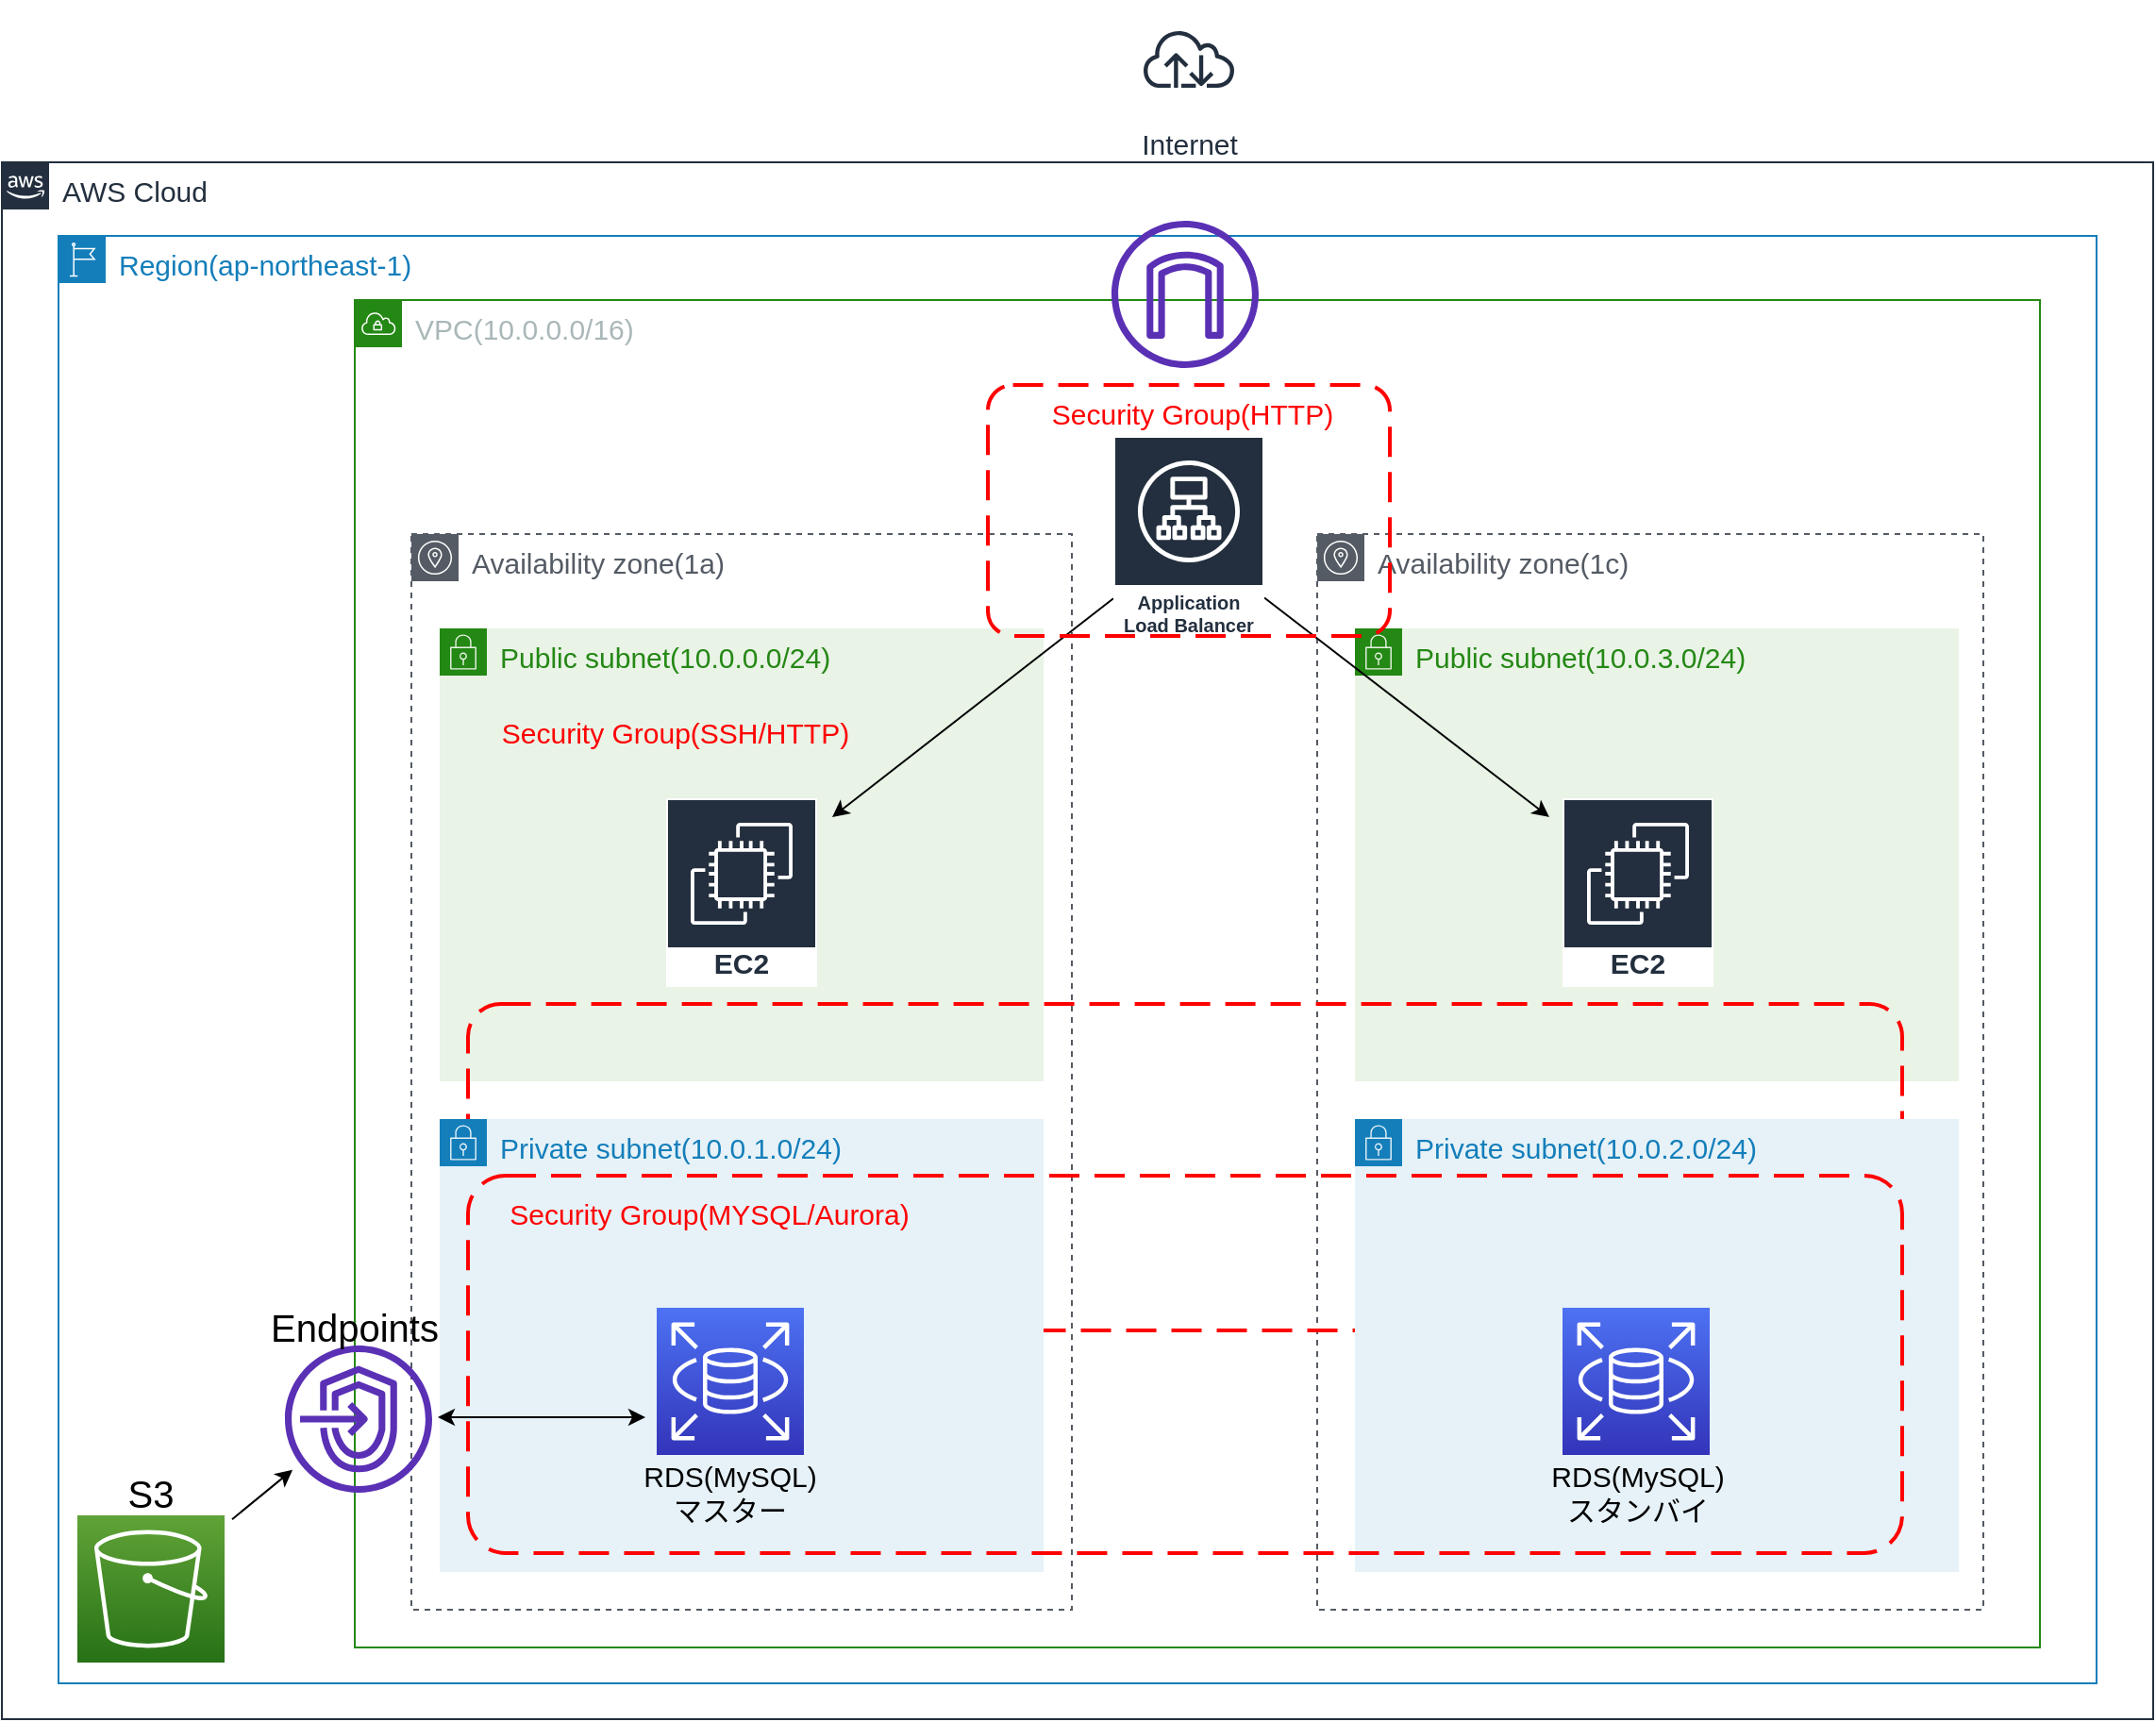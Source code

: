<mxfile version="12.7.4" type="github" pages="4">
  <diagram id="Ht1M8jgEwFfnCIfOTk4-" name="Page-1">
    <mxGraphModel dx="1158" dy="1473" grid="0" gridSize="10" guides="1" tooltips="1" connect="1" arrows="1" fold="1" page="1" pageScale="1" pageWidth="1169" pageHeight="827" math="0" shadow="0">
      <root>
        <mxCell id="0" />
        <mxCell id="1" parent="0" />
        <mxCell id="UEzPUAAOIrF-is8g5C7q-74" value="&lt;font style=&quot;font-size: 15px&quot;&gt;AWS Cloud&lt;/font&gt;" style="points=[[0,0],[0.25,0],[0.5,0],[0.75,0],[1,0],[1,0.25],[1,0.5],[1,0.75],[1,1],[0.75,1],[0.5,1],[0.25,1],[0,1],[0,0.75],[0,0.5],[0,0.25]];outlineConnect=0;gradientColor=none;html=1;whiteSpace=wrap;fontSize=12;fontStyle=0;shape=mxgraph.aws4.group;grIcon=mxgraph.aws4.group_aws_cloud_alt;strokeColor=#232F3E;fillColor=none;verticalAlign=top;align=left;spacingLeft=30;fontColor=#232F3E;dashed=0;labelBackgroundColor=#ffffff;" parent="1" vertex="1">
          <mxGeometry x="10" y="-7" width="1140" height="825" as="geometry" />
        </mxCell>
        <mxCell id="TSYXAIwE5Utrez5BGwK_-2" value="&lt;font style=&quot;font-size: 15px&quot;&gt;Region(ap-northeast-1)&lt;/font&gt;" style="points=[[0,0],[0.25,0],[0.5,0],[0.75,0],[1,0],[1,0.25],[1,0.5],[1,0.75],[1,1],[0.75,1],[0.5,1],[0.25,1],[0,1],[0,0.75],[0,0.5],[0,0.25]];outlineConnect=0;gradientColor=none;html=1;whiteSpace=wrap;fontSize=12;fontStyle=0;shape=mxgraph.aws4.group;grIcon=mxgraph.aws4.group_region;strokeColor=#147EBA;fillColor=none;verticalAlign=top;align=left;spacingLeft=30;fontColor=#147EBA;dashed=0;" parent="1" vertex="1">
          <mxGeometry x="40" y="32" width="1080" height="767" as="geometry" />
        </mxCell>
        <mxCell id="TSYXAIwE5Utrez5BGwK_-3" value="" style="outlineConnect=0;fontColor=#232F3E;gradientColor=#60A337;gradientDirection=north;fillColor=#277116;strokeColor=#ffffff;dashed=0;verticalLabelPosition=bottom;verticalAlign=top;align=center;html=1;fontSize=12;fontStyle=0;aspect=fixed;shape=mxgraph.aws4.resourceIcon;resIcon=mxgraph.aws4.s3;" parent="1" vertex="1">
          <mxGeometry x="50" y="710" width="78" height="78" as="geometry" />
        </mxCell>
        <mxCell id="TSYXAIwE5Utrez5BGwK_-4" value="&lt;font style=&quot;font-size: 20px&quot;&gt;S3&lt;/font&gt;" style="text;html=1;strokeColor=none;fillColor=none;align=center;verticalAlign=middle;whiteSpace=wrap;rounded=0;" parent="1" vertex="1">
          <mxGeometry x="69" y="688" width="40" height="20" as="geometry" />
        </mxCell>
        <mxCell id="TSYXAIwE5Utrez5BGwK_-6" value="&lt;font style=&quot;font-size: 15px&quot;&gt;VPC(10.0.0.0/16)&lt;/font&gt;" style="points=[[0,0],[0.25,0],[0.5,0],[0.75,0],[1,0],[1,0.25],[1,0.5],[1,0.75],[1,1],[0.75,1],[0.5,1],[0.25,1],[0,1],[0,0.75],[0,0.5],[0,0.25]];outlineConnect=0;gradientColor=none;html=1;whiteSpace=wrap;fontSize=12;fontStyle=0;shape=mxgraph.aws4.group;grIcon=mxgraph.aws4.group_vpc;strokeColor=#248814;fillColor=none;verticalAlign=top;align=left;spacingLeft=30;fontColor=#AAB7B8;dashed=0;" parent="1" vertex="1">
          <mxGeometry x="197" y="66" width="893" height="714" as="geometry" />
        </mxCell>
        <mxCell id="TSYXAIwE5Utrez5BGwK_-7" value="&lt;font style=&quot;font-size: 15px&quot;&gt;Availability zone(1a)&lt;/font&gt;" style="outlineConnect=0;gradientColor=none;html=1;whiteSpace=wrap;fontSize=12;fontStyle=0;shape=mxgraph.aws4.group;grIcon=mxgraph.aws4.group_availability_zone;strokeColor=#545B64;fillColor=none;verticalAlign=top;align=left;spacingLeft=30;fontColor=#545B64;dashed=1;" parent="1" vertex="1">
          <mxGeometry x="227" y="190" width="350" height="570" as="geometry" />
        </mxCell>
        <mxCell id="TSYXAIwE5Utrez5BGwK_-8" value="&lt;font style=&quot;font-size: 15px&quot;&gt;Availability zone(1c)&lt;/font&gt;" style="outlineConnect=0;gradientColor=none;html=1;whiteSpace=wrap;fontSize=12;fontStyle=0;shape=mxgraph.aws4.group;grIcon=mxgraph.aws4.group_availability_zone;strokeColor=#545B64;fillColor=none;verticalAlign=top;align=left;spacingLeft=30;fontColor=#545B64;dashed=1;" parent="1" vertex="1">
          <mxGeometry x="707" y="190" width="353" height="570" as="geometry" />
        </mxCell>
        <mxCell id="TSYXAIwE5Utrez5BGwK_-9" value="&lt;font style=&quot;font-size: 15px&quot;&gt;Public subnet(10.0.0.0/24)&lt;/font&gt;" style="points=[[0,0],[0.25,0],[0.5,0],[0.75,0],[1,0],[1,0.25],[1,0.5],[1,0.75],[1,1],[0.75,1],[0.5,1],[0.25,1],[0,1],[0,0.75],[0,0.5],[0,0.25]];outlineConnect=0;gradientColor=none;html=1;whiteSpace=wrap;fontSize=12;fontStyle=0;shape=mxgraph.aws4.group;grIcon=mxgraph.aws4.group_security_group;grStroke=0;strokeColor=#248814;fillColor=#E9F3E6;verticalAlign=top;align=left;spacingLeft=30;fontColor=#248814;dashed=0;" parent="1" vertex="1">
          <mxGeometry x="242" y="240" width="320" height="240" as="geometry" />
        </mxCell>
        <mxCell id="TSYXAIwE5Utrez5BGwK_-10" value="&lt;font style=&quot;font-size: 15px&quot;&gt;Public subnet(10.0.3.0/24)&lt;/font&gt;" style="points=[[0,0],[0.25,0],[0.5,0],[0.75,0],[1,0],[1,0.25],[1,0.5],[1,0.75],[1,1],[0.75,1],[0.5,1],[0.25,1],[0,1],[0,0.75],[0,0.5],[0,0.25]];outlineConnect=0;gradientColor=none;html=1;whiteSpace=wrap;fontSize=12;fontStyle=0;shape=mxgraph.aws4.group;grIcon=mxgraph.aws4.group_security_group;grStroke=0;strokeColor=#248814;fillColor=#E9F3E6;verticalAlign=top;align=left;spacingLeft=30;fontColor=#248814;dashed=0;" parent="1" vertex="1">
          <mxGeometry x="727" y="240" width="320" height="240" as="geometry" />
        </mxCell>
        <mxCell id="TSYXAIwE5Utrez5BGwK_-14" value="&lt;font style=&quot;font-size: 15px&quot;&gt;EC2&lt;/font&gt;" style="outlineConnect=0;fontColor=#232F3E;gradientColor=none;strokeColor=#ffffff;fillColor=#232F3E;dashed=0;verticalLabelPosition=middle;verticalAlign=bottom;align=center;html=1;whiteSpace=wrap;fontSize=10;fontStyle=1;spacing=3;shape=mxgraph.aws4.productIcon;prIcon=mxgraph.aws4.ec2;" parent="1" vertex="1">
          <mxGeometry x="362" y="330" width="80" height="100" as="geometry" />
        </mxCell>
        <mxCell id="TSYXAIwE5Utrez5BGwK_-15" value="" style="rounded=1;arcSize=10;dashed=1;strokeColor=#ff0000;fillColor=none;gradientColor=none;dashPattern=8 4;strokeWidth=2;" parent="1" vertex="1">
          <mxGeometry x="257" y="439" width="760" height="173" as="geometry" />
        </mxCell>
        <mxCell id="TSYXAIwE5Utrez5BGwK_-17" value="&lt;span style=&quot;font-size: 15px&quot;&gt;&lt;font color=&quot;#ff0000&quot;&gt;Security Group(SSH/HTTP)&lt;/font&gt;&lt;/span&gt;" style="text;html=1;strokeColor=none;fillColor=none;align=center;verticalAlign=middle;whiteSpace=wrap;rounded=0;" parent="1" vertex="1">
          <mxGeometry x="267" y="285" width="200" height="20" as="geometry" />
        </mxCell>
        <mxCell id="TSYXAIwE5Utrez5BGwK_-18" value="&lt;font style=&quot;font-size: 15px&quot;&gt;EC2&lt;/font&gt;" style="outlineConnect=0;fontColor=#232F3E;gradientColor=none;strokeColor=#ffffff;fillColor=#232F3E;dashed=0;verticalLabelPosition=middle;verticalAlign=bottom;align=center;html=1;whiteSpace=wrap;fontSize=10;fontStyle=1;spacing=3;shape=mxgraph.aws4.productIcon;prIcon=mxgraph.aws4.ec2;" parent="1" vertex="1">
          <mxGeometry x="837" y="330" width="80" height="100" as="geometry" />
        </mxCell>
        <mxCell id="TSYXAIwE5Utrez5BGwK_-19" value="&lt;font style=&quot;font-size: 15px&quot;&gt;Private subnet(10.0.1.0/24)&lt;/font&gt;" style="points=[[0,0],[0.25,0],[0.5,0],[0.75,0],[1,0],[1,0.25],[1,0.5],[1,0.75],[1,1],[0.75,1],[0.5,1],[0.25,1],[0,1],[0,0.75],[0,0.5],[0,0.25]];outlineConnect=0;gradientColor=none;html=1;whiteSpace=wrap;fontSize=12;fontStyle=0;shape=mxgraph.aws4.group;grIcon=mxgraph.aws4.group_security_group;grStroke=0;strokeColor=#147EBA;fillColor=#E6F2F8;verticalAlign=top;align=left;spacingLeft=30;fontColor=#147EBA;dashed=0;" parent="1" vertex="1">
          <mxGeometry x="242" y="500" width="320" height="240" as="geometry" />
        </mxCell>
        <mxCell id="TSYXAIwE5Utrez5BGwK_-20" value="&lt;font style=&quot;font-size: 15px&quot;&gt;Private subnet(10.0.2.0/24)&lt;/font&gt;" style="points=[[0,0],[0.25,0],[0.5,0],[0.75,0],[1,0],[1,0.25],[1,0.5],[1,0.75],[1,1],[0.75,1],[0.5,1],[0.25,1],[0,1],[0,0.75],[0,0.5],[0,0.25]];outlineConnect=0;gradientColor=none;html=1;whiteSpace=wrap;fontSize=12;fontStyle=0;shape=mxgraph.aws4.group;grIcon=mxgraph.aws4.group_security_group;grStroke=0;strokeColor=#147EBA;fillColor=#E6F2F8;verticalAlign=top;align=left;spacingLeft=30;fontColor=#147EBA;dashed=0;" parent="1" vertex="1">
          <mxGeometry x="727" y="500" width="320" height="240" as="geometry" />
        </mxCell>
        <mxCell id="TSYXAIwE5Utrez5BGwK_-21" value="" style="rounded=1;arcSize=10;dashed=1;strokeColor=#ff0000;fillColor=none;gradientColor=none;dashPattern=8 4;strokeWidth=2;" parent="1" vertex="1">
          <mxGeometry x="257" y="530" width="760" height="200" as="geometry" />
        </mxCell>
        <mxCell id="TSYXAIwE5Utrez5BGwK_-22" value="&lt;span style=&quot;font-size: 15px&quot;&gt;&lt;font color=&quot;#ff0000&quot;&gt;Security Group(MYSQL/Aurora)&lt;/font&gt;&lt;/span&gt;" style="text;html=1;strokeColor=none;fillColor=none;align=center;verticalAlign=middle;whiteSpace=wrap;rounded=0;" parent="1" vertex="1">
          <mxGeometry x="270" y="540" width="230" height="20" as="geometry" />
        </mxCell>
        <mxCell id="TSYXAIwE5Utrez5BGwK_-23" value="" style="outlineConnect=0;fontColor=#232F3E;gradientColor=#4D72F3;gradientDirection=north;fillColor=#3334B9;strokeColor=#ffffff;dashed=0;verticalLabelPosition=bottom;verticalAlign=top;align=center;html=1;fontSize=12;fontStyle=0;aspect=fixed;shape=mxgraph.aws4.resourceIcon;resIcon=mxgraph.aws4.rds;" parent="1" vertex="1">
          <mxGeometry x="357" y="600" width="78" height="78" as="geometry" />
        </mxCell>
        <mxCell id="TSYXAIwE5Utrez5BGwK_-24" value="&lt;font style=&quot;font-size: 15px&quot;&gt;RDS(MySQL)&lt;br&gt;マスター&lt;/font&gt;" style="text;html=1;strokeColor=none;fillColor=none;align=center;verticalAlign=middle;whiteSpace=wrap;rounded=0;" parent="1" vertex="1">
          <mxGeometry x="351" y="678" width="90" height="40" as="geometry" />
        </mxCell>
        <mxCell id="TSYXAIwE5Utrez5BGwK_-25" value="" style="outlineConnect=0;fontColor=#232F3E;gradientColor=#4D72F3;gradientDirection=north;fillColor=#3334B9;strokeColor=#ffffff;dashed=0;verticalLabelPosition=bottom;verticalAlign=top;align=center;html=1;fontSize=12;fontStyle=0;aspect=fixed;shape=mxgraph.aws4.resourceIcon;resIcon=mxgraph.aws4.rds;" parent="1" vertex="1">
          <mxGeometry x="837" y="600" width="78" height="78" as="geometry" />
        </mxCell>
        <mxCell id="TSYXAIwE5Utrez5BGwK_-27" value="&lt;font style=&quot;font-size: 15px&quot;&gt;RDS(MySQL)&lt;br&gt;スタンバイ&lt;br&gt;&lt;/font&gt;" style="text;html=1;strokeColor=none;fillColor=none;align=center;verticalAlign=middle;whiteSpace=wrap;rounded=0;" parent="1" vertex="1">
          <mxGeometry x="832" y="678" width="90" height="40" as="geometry" />
        </mxCell>
        <mxCell id="TSYXAIwE5Utrez5BGwK_-33" value="" style="endArrow=classic;html=1;" parent="1" source="TSYXAIwE5Utrez5BGwK_-39" edge="1">
          <mxGeometry width="50" height="50" relative="1" as="geometry">
            <mxPoint x="633" y="258" as="sourcePoint" />
            <mxPoint x="450" y="340" as="targetPoint" />
            <Array as="points" />
          </mxGeometry>
        </mxCell>
        <mxCell id="TSYXAIwE5Utrez5BGwK_-34" value="" style="endArrow=classic;html=1;" parent="1" source="TSYXAIwE5Utrez5BGwK_-39" edge="1">
          <mxGeometry width="50" height="50" relative="1" as="geometry">
            <mxPoint x="643" y="258" as="sourcePoint" />
            <mxPoint x="830" y="340" as="targetPoint" />
            <Array as="points" />
          </mxGeometry>
        </mxCell>
        <mxCell id="TSYXAIwE5Utrez5BGwK_-35" value="&lt;font style=&quot;font-size: 15px&quot;&gt;Internet&lt;/font&gt;" style="outlineConnect=0;fontColor=#232F3E;gradientColor=none;strokeColor=#232F3E;fillColor=#ffffff;dashed=0;verticalLabelPosition=bottom;verticalAlign=top;align=center;html=1;fontSize=12;fontStyle=0;aspect=fixed;shape=mxgraph.aws4.resourceIcon;resIcon=mxgraph.aws4.internet;" parent="1" vertex="1">
          <mxGeometry x="609" y="-92" width="60" height="60" as="geometry" />
        </mxCell>
        <mxCell id="TSYXAIwE5Utrez5BGwK_-37" value="" style="outlineConnect=0;fontColor=#232F3E;gradientColor=none;fillColor=#5A30B5;strokeColor=none;dashed=0;verticalLabelPosition=bottom;verticalAlign=top;align=center;html=1;fontSize=12;fontStyle=0;aspect=fixed;pointerEvents=1;shape=mxgraph.aws4.internet_gateway;" parent="1" vertex="1">
          <mxGeometry x="598" y="24" width="78" height="78" as="geometry" />
        </mxCell>
        <mxCell id="TSYXAIwE5Utrez5BGwK_-39" value="Application Load Balancer" style="outlineConnect=0;fontColor=#232F3E;gradientColor=none;strokeColor=#ffffff;fillColor=#232F3E;dashed=0;verticalLabelPosition=middle;verticalAlign=bottom;align=center;html=1;whiteSpace=wrap;fontSize=10;fontStyle=1;spacing=3;shape=mxgraph.aws4.productIcon;prIcon=mxgraph.aws4.application_load_balancer;" parent="1" vertex="1">
          <mxGeometry x="599" y="138" width="80" height="110" as="geometry" />
        </mxCell>
        <mxCell id="TSYXAIwE5Utrez5BGwK_-40" value="" style="endArrow=classic;html=1;" parent="1" edge="1">
          <mxGeometry width="50" height="50" relative="1" as="geometry">
            <mxPoint x="132" y="712.091" as="sourcePoint" />
            <mxPoint x="164" y="685.909" as="targetPoint" />
          </mxGeometry>
        </mxCell>
        <mxCell id="TSYXAIwE5Utrez5BGwK_-44" value="" style="outlineConnect=0;fontColor=#232F3E;gradientColor=none;fillColor=#5A30B5;strokeColor=none;dashed=0;verticalLabelPosition=bottom;verticalAlign=top;align=center;html=1;fontSize=12;fontStyle=0;aspect=fixed;pointerEvents=1;shape=mxgraph.aws4.endpoints;" parent="1" vertex="1">
          <mxGeometry x="160" y="620" width="78" height="78" as="geometry" />
        </mxCell>
        <mxCell id="TSYXAIwE5Utrez5BGwK_-45" value="&lt;font style=&quot;font-size: 20px&quot;&gt;Endpoints&lt;/font&gt;" style="text;html=1;strokeColor=none;fillColor=none;align=center;verticalAlign=middle;whiteSpace=wrap;rounded=0;" parent="1" vertex="1">
          <mxGeometry x="152" y="600" width="90" height="20" as="geometry" />
        </mxCell>
        <mxCell id="TSYXAIwE5Utrez5BGwK_-49" value="" style="endArrow=classic;startArrow=classic;html=1;" parent="1" edge="1">
          <mxGeometry width="50" height="50" relative="1" as="geometry">
            <mxPoint x="241" y="658" as="sourcePoint" />
            <mxPoint x="351" y="658" as="targetPoint" />
            <Array as="points" />
          </mxGeometry>
        </mxCell>
        <mxCell id="77_h9qqapPWWYawn1A7h-1" value="" style="rounded=1;arcSize=10;dashed=1;strokeColor=#ff0000;fillColor=none;gradientColor=none;dashPattern=8 4;strokeWidth=2;" parent="1" vertex="1">
          <mxGeometry x="532.5" y="111" width="213" height="133" as="geometry" />
        </mxCell>
        <mxCell id="77_h9qqapPWWYawn1A7h-3" value="&lt;span style=&quot;font-size: 15px&quot;&gt;&lt;font color=&quot;#ff0000&quot;&gt;Security Group(HTTP)&lt;/font&gt;&lt;/span&gt;" style="text;html=1;strokeColor=none;fillColor=none;align=center;verticalAlign=middle;whiteSpace=wrap;rounded=0;" parent="1" vertex="1">
          <mxGeometry x="541" y="114" width="200" height="23" as="geometry" />
        </mxCell>
      </root>
    </mxGraphModel>
  </diagram>
  <diagram name="NetWork_Layer" id="pzy1qrrqjW8q7XtWttFB">
    
    <mxGraphModel dx="1158" dy="1473" grid="0" gridSize="10" guides="1" tooltips="1" connect="1" arrows="1" fold="1" page="1" pageScale="1" pageWidth="1169" pageHeight="827" math="0" shadow="0">
      
      <root>
        
        <mxCell id="lMnDtFu1b-YP4sJ-e_9c-0" />
        
        <mxCell id="lMnDtFu1b-YP4sJ-e_9c-1" parent="lMnDtFu1b-YP4sJ-e_9c-0" />
        
        <mxCell id="lMnDtFu1b-YP4sJ-e_9c-2" value="&lt;font style=&quot;font-size: 15px&quot;&gt;AWS Cloud&lt;/font&gt;" style="points=[[0,0],[0.25,0],[0.5,0],[0.75,0],[1,0],[1,0.25],[1,0.5],[1,0.75],[1,1],[0.75,1],[0.5,1],[0.25,1],[0,1],[0,0.75],[0,0.5],[0,0.25]];outlineConnect=0;gradientColor=none;html=1;whiteSpace=wrap;fontSize=12;fontStyle=0;shape=mxgraph.aws4.group;grIcon=mxgraph.aws4.group_aws_cloud_alt;strokeColor=#232F3E;fillColor=none;verticalAlign=top;align=left;spacingLeft=30;fontColor=#232F3E;dashed=0;labelBackgroundColor=#ffffff;" parent="lMnDtFu1b-YP4sJ-e_9c-1" vertex="1">
          
          <mxGeometry x="10" y="-7" width="1140" height="825" as="geometry" />
          
        </mxCell>
        
        <mxCell id="lMnDtFu1b-YP4sJ-e_9c-3" value="&lt;font style=&quot;font-size: 15px&quot;&gt;Region(ap-northeast-1)&lt;/font&gt;" style="points=[[0,0],[0.25,0],[0.5,0],[0.75,0],[1,0],[1,0.25],[1,0.5],[1,0.75],[1,1],[0.75,1],[0.5,1],[0.25,1],[0,1],[0,0.75],[0,0.5],[0,0.25]];outlineConnect=0;gradientColor=none;html=1;whiteSpace=wrap;fontSize=12;fontStyle=0;shape=mxgraph.aws4.group;grIcon=mxgraph.aws4.group_region;strokeColor=#147EBA;fillColor=none;verticalAlign=top;align=left;spacingLeft=30;fontColor=#147EBA;dashed=0;" parent="lMnDtFu1b-YP4sJ-e_9c-1" vertex="1">
          
          <mxGeometry x="40" y="32" width="1080" height="767" as="geometry" />
          
        </mxCell>
        
        <mxCell id="lMnDtFu1b-YP4sJ-e_9c-6" value="&lt;font style=&quot;font-size: 15px&quot;&gt;VPC(10.0.0.0/16)&lt;/font&gt;" style="points=[[0,0],[0.25,0],[0.5,0],[0.75,0],[1,0],[1,0.25],[1,0.5],[1,0.75],[1,1],[0.75,1],[0.5,1],[0.25,1],[0,1],[0,0.75],[0,0.5],[0,0.25]];outlineConnect=0;gradientColor=none;html=1;whiteSpace=wrap;fontSize=12;fontStyle=0;shape=mxgraph.aws4.group;grIcon=mxgraph.aws4.group_vpc;strokeColor=#248814;fillColor=none;verticalAlign=top;align=left;spacingLeft=30;fontColor=#AAB7B8;dashed=0;" parent="lMnDtFu1b-YP4sJ-e_9c-1" vertex="1">
          
          <mxGeometry x="197" y="66" width="893" height="714" as="geometry" />
          
        </mxCell>
        
        <mxCell id="lMnDtFu1b-YP4sJ-e_9c-7" value="&lt;font style=&quot;font-size: 15px&quot;&gt;Availability zone(1a)&lt;/font&gt;" style="outlineConnect=0;gradientColor=none;html=1;whiteSpace=wrap;fontSize=12;fontStyle=0;shape=mxgraph.aws4.group;grIcon=mxgraph.aws4.group_availability_zone;strokeColor=#545B64;fillColor=none;verticalAlign=top;align=left;spacingLeft=30;fontColor=#545B64;dashed=1;" parent="lMnDtFu1b-YP4sJ-e_9c-1" vertex="1">
          
          <mxGeometry x="227" y="190" width="350" height="570" as="geometry" />
          
        </mxCell>
        
        <mxCell id="lMnDtFu1b-YP4sJ-e_9c-8" value="&lt;font style=&quot;font-size: 15px&quot;&gt;Availability zone(1c)&lt;/font&gt;" style="outlineConnect=0;gradientColor=none;html=1;whiteSpace=wrap;fontSize=12;fontStyle=0;shape=mxgraph.aws4.group;grIcon=mxgraph.aws4.group_availability_zone;strokeColor=#545B64;fillColor=none;verticalAlign=top;align=left;spacingLeft=30;fontColor=#545B64;dashed=1;" parent="lMnDtFu1b-YP4sJ-e_9c-1" vertex="1">
          
          <mxGeometry x="707" y="190" width="353" height="570" as="geometry" />
          
        </mxCell>
        
        <mxCell id="lMnDtFu1b-YP4sJ-e_9c-9" value="&lt;font style=&quot;font-size: 15px&quot;&gt;Public subnet(10.0.0.0/24)&lt;/font&gt;" style="points=[[0,0],[0.25,0],[0.5,0],[0.75,0],[1,0],[1,0.25],[1,0.5],[1,0.75],[1,1],[0.75,1],[0.5,1],[0.25,1],[0,1],[0,0.75],[0,0.5],[0,0.25]];outlineConnect=0;gradientColor=none;html=1;whiteSpace=wrap;fontSize=12;fontStyle=0;shape=mxgraph.aws4.group;grIcon=mxgraph.aws4.group_security_group;grStroke=0;strokeColor=#248814;fillColor=#E9F3E6;verticalAlign=top;align=left;spacingLeft=30;fontColor=#248814;dashed=0;" parent="lMnDtFu1b-YP4sJ-e_9c-1" vertex="1">
          
          <mxGeometry x="242" y="240" width="320" height="240" as="geometry" />
          
        </mxCell>
        
        <mxCell id="lMnDtFu1b-YP4sJ-e_9c-10" value="&lt;font style=&quot;font-size: 15px&quot;&gt;Public subnet(10.0.3.0/24)&lt;/font&gt;" style="points=[[0,0],[0.25,0],[0.5,0],[0.75,0],[1,0],[1,0.25],[1,0.5],[1,0.75],[1,1],[0.75,1],[0.5,1],[0.25,1],[0,1],[0,0.75],[0,0.5],[0,0.25]];outlineConnect=0;gradientColor=none;html=1;whiteSpace=wrap;fontSize=12;fontStyle=0;shape=mxgraph.aws4.group;grIcon=mxgraph.aws4.group_security_group;grStroke=0;strokeColor=#248814;fillColor=#E9F3E6;verticalAlign=top;align=left;spacingLeft=30;fontColor=#248814;dashed=0;" parent="lMnDtFu1b-YP4sJ-e_9c-1" vertex="1">
          
          <mxGeometry x="727" y="240" width="320" height="240" as="geometry" />
          
        </mxCell>
        
        <mxCell id="lMnDtFu1b-YP4sJ-e_9c-15" value="&lt;font style=&quot;font-size: 15px&quot;&gt;Private subnet(10.0.1.0/24)&lt;/font&gt;" style="points=[[0,0],[0.25,0],[0.5,0],[0.75,0],[1,0],[1,0.25],[1,0.5],[1,0.75],[1,1],[0.75,1],[0.5,1],[0.25,1],[0,1],[0,0.75],[0,0.5],[0,0.25]];outlineConnect=0;gradientColor=none;html=1;whiteSpace=wrap;fontSize=12;fontStyle=0;shape=mxgraph.aws4.group;grIcon=mxgraph.aws4.group_security_group;grStroke=0;strokeColor=#147EBA;fillColor=#E6F2F8;verticalAlign=top;align=left;spacingLeft=30;fontColor=#147EBA;dashed=0;" parent="lMnDtFu1b-YP4sJ-e_9c-1" vertex="1">
          
          <mxGeometry x="242" y="500" width="320" height="240" as="geometry" />
          
        </mxCell>
        
        <mxCell id="lMnDtFu1b-YP4sJ-e_9c-16" value="&lt;font style=&quot;font-size: 15px&quot;&gt;Private subnet(10.0.2.0/24)&lt;/font&gt;" style="points=[[0,0],[0.25,0],[0.5,0],[0.75,0],[1,0],[1,0.25],[1,0.5],[1,0.75],[1,1],[0.75,1],[0.5,1],[0.25,1],[0,1],[0,0.75],[0,0.5],[0,0.25]];outlineConnect=0;gradientColor=none;html=1;whiteSpace=wrap;fontSize=12;fontStyle=0;shape=mxgraph.aws4.group;grIcon=mxgraph.aws4.group_security_group;grStroke=0;strokeColor=#147EBA;fillColor=#E6F2F8;verticalAlign=top;align=left;spacingLeft=30;fontColor=#147EBA;dashed=0;" parent="lMnDtFu1b-YP4sJ-e_9c-1" vertex="1">
          
          <mxGeometry x="727" y="500" width="320" height="240" as="geometry" />
          
        </mxCell>
        
        <mxCell id="lMnDtFu1b-YP4sJ-e_9c-25" value="&lt;font style=&quot;font-size: 15px&quot;&gt;Internet&lt;/font&gt;" style="outlineConnect=0;fontColor=#232F3E;gradientColor=none;strokeColor=#232F3E;fillColor=#ffffff;dashed=0;verticalLabelPosition=bottom;verticalAlign=top;align=center;html=1;fontSize=12;fontStyle=0;aspect=fixed;shape=mxgraph.aws4.resourceIcon;resIcon=mxgraph.aws4.internet;" parent="lMnDtFu1b-YP4sJ-e_9c-1" vertex="1">
          
          <mxGeometry x="613.5" y="-99" width="60" height="60" as="geometry" />
          
        </mxCell>
        
        <mxCell id="lMnDtFu1b-YP4sJ-e_9c-26" value="" style="outlineConnect=0;fontColor=#232F3E;gradientColor=none;fillColor=#5A30B5;strokeColor=none;dashed=0;verticalLabelPosition=bottom;verticalAlign=top;align=center;html=1;fontSize=12;fontStyle=0;aspect=fixed;pointerEvents=1;shape=mxgraph.aws4.internet_gateway;" parent="lMnDtFu1b-YP4sJ-e_9c-1" vertex="1">
          
          <mxGeometry x="604.5" y="23" width="78" height="78" as="geometry" />
          
        </mxCell>
        
        <mxCell id="Ov2zcJN9r1sqZxTE84Bp-0" value="" style="outlineConnect=0;fontColor=#232F3E;gradientColor=none;fillColor=#5A30B5;strokeColor=none;dashed=0;verticalLabelPosition=bottom;verticalAlign=top;align=center;html=1;fontSize=12;fontStyle=0;aspect=fixed;pointerEvents=1;shape=mxgraph.aws4.route_table;" parent="lMnDtFu1b-YP4sJ-e_9c-1" vertex="1">
          
          <mxGeometry x="604.5" y="164" width="78" height="76" as="geometry" />
          
        </mxCell>
        
        <mxCell id="_44iP7wfkhipQuMunnoF-2" value="Route Table" style="text;html=1;strokeColor=none;fillColor=none;align=center;verticalAlign=middle;whiteSpace=wrap;rounded=0;fontSize=15;" parent="lMnDtFu1b-YP4sJ-e_9c-1" vertex="1">
          
          <mxGeometry x="594.5" y="240" width="98" height="33" as="geometry" />
          
        </mxCell>
        
        <mxCell id="_44iP7wfkhipQuMunnoF-3" value="Internet&lt;br&gt;Gateway" style="text;html=1;strokeColor=none;fillColor=none;align=center;verticalAlign=middle;whiteSpace=wrap;rounded=0;fontSize=15;" parent="lMnDtFu1b-YP4sJ-e_9c-1" vertex="1">
          
          <mxGeometry x="604" y="101" width="79" height="33" as="geometry" />
          
        </mxCell>
        
      </root>
      
    </mxGraphModel>
    
  </diagram>
  <diagram name="Security_Layer" id="EELxHkjwejTDzLqjrYps">
    
    <mxGraphModel dx="1158" dy="1473" grid="0" gridSize="10" guides="1" tooltips="1" connect="1" arrows="1" fold="1" page="1" pageScale="1" pageWidth="1169" pageHeight="827" math="0" shadow="0">
      
      <root>
        
        <mxCell id="CUJGGygzsJPptSeEQQny-0" />
        
        <mxCell id="CUJGGygzsJPptSeEQQny-1" parent="CUJGGygzsJPptSeEQQny-0" />
        
        <mxCell id="CUJGGygzsJPptSeEQQny-2" value="&lt;font style=&quot;font-size: 15px&quot;&gt;AWS Cloud&lt;/font&gt;" style="points=[[0,0],[0.25,0],[0.5,0],[0.75,0],[1,0],[1,0.25],[1,0.5],[1,0.75],[1,1],[0.75,1],[0.5,1],[0.25,1],[0,1],[0,0.75],[0,0.5],[0,0.25]];outlineConnect=0;gradientColor=none;html=1;whiteSpace=wrap;fontSize=12;fontStyle=0;shape=mxgraph.aws4.group;grIcon=mxgraph.aws4.group_aws_cloud_alt;strokeColor=#232F3E;fillColor=none;verticalAlign=top;align=left;spacingLeft=30;fontColor=#232F3E;dashed=0;labelBackgroundColor=#ffffff;" parent="CUJGGygzsJPptSeEQQny-1" vertex="1">
          
          <mxGeometry x="10" y="-7" width="1140" height="825" as="geometry" />
          
        </mxCell>
        
        <mxCell id="CUJGGygzsJPptSeEQQny-3" value="&lt;font style=&quot;font-size: 15px&quot;&gt;Region(ap-northeast-1)&lt;/font&gt;" style="points=[[0,0],[0.25,0],[0.5,0],[0.75,0],[1,0],[1,0.25],[1,0.5],[1,0.75],[1,1],[0.75,1],[0.5,1],[0.25,1],[0,1],[0,0.75],[0,0.5],[0,0.25]];outlineConnect=0;gradientColor=none;html=1;whiteSpace=wrap;fontSize=12;fontStyle=0;shape=mxgraph.aws4.group;grIcon=mxgraph.aws4.group_region;strokeColor=#147EBA;fillColor=none;verticalAlign=top;align=left;spacingLeft=30;fontColor=#147EBA;dashed=0;" parent="CUJGGygzsJPptSeEQQny-1" vertex="1">
          
          <mxGeometry x="40" y="32" width="1080" height="767" as="geometry" />
          
        </mxCell>
        
        <mxCell id="CUJGGygzsJPptSeEQQny-4" value="&lt;font style=&quot;font-size: 15px&quot;&gt;VPC(10.0.0.0/16)&lt;/font&gt;" style="points=[[0,0],[0.25,0],[0.5,0],[0.75,0],[1,0],[1,0.25],[1,0.5],[1,0.75],[1,1],[0.75,1],[0.5,1],[0.25,1],[0,1],[0,0.75],[0,0.5],[0,0.25]];outlineConnect=0;gradientColor=none;html=1;whiteSpace=wrap;fontSize=12;fontStyle=0;shape=mxgraph.aws4.group;grIcon=mxgraph.aws4.group_vpc;strokeColor=#248814;fillColor=none;verticalAlign=top;align=left;spacingLeft=30;fontColor=#AAB7B8;dashed=0;" parent="CUJGGygzsJPptSeEQQny-1" vertex="1">
          
          <mxGeometry x="197" y="66" width="893" height="714" as="geometry" />
          
        </mxCell>
        
        <mxCell id="CUJGGygzsJPptSeEQQny-5" value="&lt;font style=&quot;font-size: 15px&quot;&gt;Availability zone(1a)&lt;/font&gt;" style="outlineConnect=0;gradientColor=none;html=1;whiteSpace=wrap;fontSize=12;fontStyle=0;shape=mxgraph.aws4.group;grIcon=mxgraph.aws4.group_availability_zone;strokeColor=#545B64;fillColor=none;verticalAlign=top;align=left;spacingLeft=30;fontColor=#545B64;dashed=1;" parent="CUJGGygzsJPptSeEQQny-1" vertex="1">
          
          <mxGeometry x="227" y="190" width="350" height="570" as="geometry" />
          
        </mxCell>
        
        <mxCell id="CUJGGygzsJPptSeEQQny-6" value="&lt;font style=&quot;font-size: 15px&quot;&gt;Availability zone(1c)&lt;/font&gt;" style="outlineConnect=0;gradientColor=none;html=1;whiteSpace=wrap;fontSize=12;fontStyle=0;shape=mxgraph.aws4.group;grIcon=mxgraph.aws4.group_availability_zone;strokeColor=#545B64;fillColor=none;verticalAlign=top;align=left;spacingLeft=30;fontColor=#545B64;dashed=1;" parent="CUJGGygzsJPptSeEQQny-1" vertex="1">
          
          <mxGeometry x="707" y="190" width="353" height="570" as="geometry" />
          
        </mxCell>
        
        <mxCell id="CUJGGygzsJPptSeEQQny-7" value="&lt;font style=&quot;font-size: 15px&quot;&gt;Public subnet(10.0.0.0/24)&lt;/font&gt;" style="points=[[0,0],[0.25,0],[0.5,0],[0.75,0],[1,0],[1,0.25],[1,0.5],[1,0.75],[1,1],[0.75,1],[0.5,1],[0.25,1],[0,1],[0,0.75],[0,0.5],[0,0.25]];outlineConnect=0;gradientColor=none;html=1;whiteSpace=wrap;fontSize=12;fontStyle=0;shape=mxgraph.aws4.group;grIcon=mxgraph.aws4.group_security_group;grStroke=0;strokeColor=#248814;fillColor=#E9F3E6;verticalAlign=top;align=left;spacingLeft=30;fontColor=#248814;dashed=0;" parent="CUJGGygzsJPptSeEQQny-1" vertex="1">
          
          <mxGeometry x="242" y="240" width="320" height="240" as="geometry" />
          
        </mxCell>
        
        <mxCell id="CUJGGygzsJPptSeEQQny-8" value="&lt;font style=&quot;font-size: 15px&quot;&gt;Public subnet(10.0.3.0/24)&lt;/font&gt;" style="points=[[0,0],[0.25,0],[0.5,0],[0.75,0],[1,0],[1,0.25],[1,0.5],[1,0.75],[1,1],[0.75,1],[0.5,1],[0.25,1],[0,1],[0,0.75],[0,0.5],[0,0.25]];outlineConnect=0;gradientColor=none;html=1;whiteSpace=wrap;fontSize=12;fontStyle=0;shape=mxgraph.aws4.group;grIcon=mxgraph.aws4.group_security_group;grStroke=0;strokeColor=#248814;fillColor=#E9F3E6;verticalAlign=top;align=left;spacingLeft=30;fontColor=#248814;dashed=0;" parent="CUJGGygzsJPptSeEQQny-1" vertex="1">
          
          <mxGeometry x="727" y="240" width="320" height="240" as="geometry" />
          
        </mxCell>
        
        <mxCell id="CUJGGygzsJPptSeEQQny-9" value="&lt;font style=&quot;font-size: 15px&quot;&gt;Private subnet(10.0.1.0/24)&lt;/font&gt;" style="points=[[0,0],[0.25,0],[0.5,0],[0.75,0],[1,0],[1,0.25],[1,0.5],[1,0.75],[1,1],[0.75,1],[0.5,1],[0.25,1],[0,1],[0,0.75],[0,0.5],[0,0.25]];outlineConnect=0;gradientColor=none;html=1;whiteSpace=wrap;fontSize=12;fontStyle=0;shape=mxgraph.aws4.group;grIcon=mxgraph.aws4.group_security_group;grStroke=0;strokeColor=#147EBA;fillColor=#E6F2F8;verticalAlign=top;align=left;spacingLeft=30;fontColor=#147EBA;dashed=0;" parent="CUJGGygzsJPptSeEQQny-1" vertex="1">
          
          <mxGeometry x="242" y="500" width="320" height="240" as="geometry" />
          
        </mxCell>
        
        <mxCell id="CUJGGygzsJPptSeEQQny-10" value="&lt;font style=&quot;font-size: 15px&quot;&gt;Private subnet(10.0.2.0/24)&lt;/font&gt;" style="points=[[0,0],[0.25,0],[0.5,0],[0.75,0],[1,0],[1,0.25],[1,0.5],[1,0.75],[1,1],[0.75,1],[0.5,1],[0.25,1],[0,1],[0,0.75],[0,0.5],[0,0.25]];outlineConnect=0;gradientColor=none;html=1;whiteSpace=wrap;fontSize=12;fontStyle=0;shape=mxgraph.aws4.group;grIcon=mxgraph.aws4.group_security_group;grStroke=0;strokeColor=#147EBA;fillColor=#E6F2F8;verticalAlign=top;align=left;spacingLeft=30;fontColor=#147EBA;dashed=0;" parent="CUJGGygzsJPptSeEQQny-1" vertex="1">
          
          <mxGeometry x="727" y="500" width="320" height="240" as="geometry" />
          
        </mxCell>
        
        <mxCell id="CUJGGygzsJPptSeEQQny-11" value="&lt;font style=&quot;font-size: 15px&quot;&gt;Internet&lt;/font&gt;" style="outlineConnect=0;fontColor=#232F3E;gradientColor=none;strokeColor=#232F3E;fillColor=#ffffff;dashed=0;verticalLabelPosition=bottom;verticalAlign=top;align=center;html=1;fontSize=12;fontStyle=0;aspect=fixed;shape=mxgraph.aws4.resourceIcon;resIcon=mxgraph.aws4.internet;" parent="CUJGGygzsJPptSeEQQny-1" vertex="1">
          
          <mxGeometry x="613.5" y="-99" width="60" height="60" as="geometry" />
          
        </mxCell>
        
        <mxCell id="CUJGGygzsJPptSeEQQny-12" value="" style="outlineConnect=0;fontColor=#232F3E;gradientColor=none;fillColor=#5A30B5;strokeColor=none;dashed=0;verticalLabelPosition=bottom;verticalAlign=top;align=center;html=1;fontSize=12;fontStyle=0;aspect=fixed;pointerEvents=1;shape=mxgraph.aws4.internet_gateway;" parent="CUJGGygzsJPptSeEQQny-1" vertex="1">
          
          <mxGeometry x="604.5" y="23" width="78" height="78" as="geometry" />
          
        </mxCell>
        
        <mxCell id="CUJGGygzsJPptSeEQQny-14" value="" style="outlineConnect=0;fontColor=#232F3E;gradientColor=none;fillColor=#5A30B5;strokeColor=none;dashed=0;verticalLabelPosition=bottom;verticalAlign=top;align=center;html=1;fontSize=12;fontStyle=0;aspect=fixed;pointerEvents=1;shape=mxgraph.aws4.route_table;" parent="CUJGGygzsJPptSeEQQny-1" vertex="1">
          
          <mxGeometry x="604.5" y="164" width="78" height="76" as="geometry" />
          
        </mxCell>
        
        <mxCell id="CUJGGygzsJPptSeEQQny-15" value="Route Table" style="text;html=1;strokeColor=none;fillColor=none;align=center;verticalAlign=middle;whiteSpace=wrap;rounded=0;fontSize=15;" parent="CUJGGygzsJPptSeEQQny-1" vertex="1">
          
          <mxGeometry x="594.5" y="240" width="98" height="33" as="geometry" />
          
        </mxCell>
        
        <mxCell id="CUJGGygzsJPptSeEQQny-16" value="Internet&lt;br&gt;Gateway" style="text;html=1;strokeColor=none;fillColor=none;align=center;verticalAlign=middle;whiteSpace=wrap;rounded=0;fontSize=15;" parent="CUJGGygzsJPptSeEQQny-1" vertex="1">
          
          <mxGeometry x="604" y="101" width="79" height="33" as="geometry" />
          
        </mxCell>
        
        <mxCell id="32SAAbDaviPUF2VYW4r2-0" value="" style="rounded=1;arcSize=10;dashed=1;strokeColor=#ff0000;fillColor=none;gradientColor=none;dashPattern=8 4;strokeWidth=2;" parent="CUJGGygzsJPptSeEQQny-1" vertex="1">
          
          <mxGeometry x="257" y="285" width="760" height="173" as="geometry" />
          
        </mxCell>
        
        <mxCell id="_xLFdcbCwI-tuDnIQgba-0" value="" style="rounded=1;arcSize=10;dashed=1;strokeColor=#ff0000;fillColor=none;gradientColor=none;dashPattern=8 4;strokeWidth=2;" parent="CUJGGygzsJPptSeEQQny-1" vertex="1">
          
          <mxGeometry x="257" y="530" width="760" height="200" as="geometry" />
          
        </mxCell>
        
        <mxCell id="rBNPQfzi8GEvxRLFS8tq-0" value="&lt;span style=&quot;font-size: 15px&quot;&gt;&lt;font color=&quot;#ff0000&quot;&gt;Security Group(SSH/HTTP)&lt;/font&gt;&lt;/span&gt;" style="text;html=1;strokeColor=none;fillColor=none;align=center;verticalAlign=middle;whiteSpace=wrap;rounded=0;" parent="CUJGGygzsJPptSeEQQny-1" vertex="1">
          
          <mxGeometry x="267" y="285" width="200" height="20" as="geometry" />
          
        </mxCell>
        
        <mxCell id="zBicjr0cnAbAqEXR6szo-0" value="&lt;span style=&quot;font-size: 15px&quot;&gt;&lt;font color=&quot;#ff0000&quot;&gt;Security Group(MYSQL/Aurora)&lt;/font&gt;&lt;/span&gt;" style="text;html=1;strokeColor=none;fillColor=none;align=center;verticalAlign=middle;whiteSpace=wrap;rounded=0;" parent="CUJGGygzsJPptSeEQQny-1" vertex="1">
          
          <mxGeometry x="270" y="540" width="230" height="20" as="geometry" />
          
        </mxCell>
        
        <mxCell id="LmMK6BAe9qcOhvxSWwRj-0" value="" style="rounded=1;arcSize=10;dashed=1;strokeColor=#ff0000;fillColor=none;gradientColor=none;dashPattern=8 4;strokeWidth=2;" parent="CUJGGygzsJPptSeEQQny-1" vertex="1">
          
          <mxGeometry x="589" y="305" width="107" height="102" as="geometry" />
          
        </mxCell>
        
        <mxCell id="oDcqn57LKDJ9AOLqUjUG-0" value="&lt;span style=&quot;font-size: 15px&quot;&gt;&lt;font color=&quot;#ff0000&quot;&gt;Security &lt;br&gt;Group(HTTP)&lt;/font&gt;&lt;/span&gt;" style="text;html=1;strokeColor=none;fillColor=none;align=center;verticalAlign=middle;whiteSpace=wrap;rounded=0;" parent="CUJGGygzsJPptSeEQQny-1" vertex="1">
          
          <mxGeometry x="595" y="291" width="97.5" height="63" as="geometry" />
          
        </mxCell>
        
      </root>
      
    </mxGraphModel>
    
  </diagram>
  <diagram name="Application_Layer" id="5S7PHTdI3npG-SDs9OWZ">
    <mxGraphModel dx="1654" dy="1750" grid="0" gridSize="10" guides="1" tooltips="1" connect="1" arrows="1" fold="1" page="1" pageScale="1" pageWidth="1169" pageHeight="827" math="0" shadow="0">
      <root>
        <mxCell id="3Pvxe98XSAgcHYR2QAkr-0" />
        <mxCell id="3Pvxe98XSAgcHYR2QAkr-1" parent="3Pvxe98XSAgcHYR2QAkr-0" />
        <mxCell id="3Pvxe98XSAgcHYR2QAkr-2" value="&lt;font style=&quot;font-size: 15px&quot;&gt;AWS Cloud&lt;/font&gt;" style="points=[[0,0],[0.25,0],[0.5,0],[0.75,0],[1,0],[1,0.25],[1,0.5],[1,0.75],[1,1],[0.75,1],[0.5,1],[0.25,1],[0,1],[0,0.75],[0,0.5],[0,0.25]];outlineConnect=0;gradientColor=none;html=1;whiteSpace=wrap;fontSize=12;fontStyle=0;shape=mxgraph.aws4.group;grIcon=mxgraph.aws4.group_aws_cloud_alt;strokeColor=#232F3E;fillColor=none;verticalAlign=top;align=left;spacingLeft=30;fontColor=#232F3E;dashed=0;labelBackgroundColor=#ffffff;" parent="3Pvxe98XSAgcHYR2QAkr-1" vertex="1">
          <mxGeometry x="10" y="-7" width="1140" height="825" as="geometry" />
        </mxCell>
        <mxCell id="3Pvxe98XSAgcHYR2QAkr-3" value="&lt;font style=&quot;font-size: 15px&quot;&gt;Region(ap-northeast-1)&lt;/font&gt;" style="points=[[0,0],[0.25,0],[0.5,0],[0.75,0],[1,0],[1,0.25],[1,0.5],[1,0.75],[1,1],[0.75,1],[0.5,1],[0.25,1],[0,1],[0,0.75],[0,0.5],[0,0.25]];outlineConnect=0;gradientColor=none;html=1;whiteSpace=wrap;fontSize=12;fontStyle=0;shape=mxgraph.aws4.group;grIcon=mxgraph.aws4.group_region;strokeColor=#147EBA;fillColor=none;verticalAlign=top;align=left;spacingLeft=30;fontColor=#147EBA;dashed=0;" parent="3Pvxe98XSAgcHYR2QAkr-1" vertex="1">
          <mxGeometry x="40" y="32" width="1080" height="767" as="geometry" />
        </mxCell>
        <mxCell id="3Pvxe98XSAgcHYR2QAkr-4" value="&lt;font style=&quot;font-size: 15px&quot;&gt;VPC(10.0.0.0/16)&lt;/font&gt;" style="points=[[0,0],[0.25,0],[0.5,0],[0.75,0],[1,0],[1,0.25],[1,0.5],[1,0.75],[1,1],[0.75,1],[0.5,1],[0.25,1],[0,1],[0,0.75],[0,0.5],[0,0.25]];outlineConnect=0;gradientColor=none;html=1;whiteSpace=wrap;fontSize=12;fontStyle=0;shape=mxgraph.aws4.group;grIcon=mxgraph.aws4.group_vpc;strokeColor=#248814;fillColor=none;verticalAlign=top;align=left;spacingLeft=30;fontColor=#AAB7B8;dashed=0;" parent="3Pvxe98XSAgcHYR2QAkr-1" vertex="1">
          <mxGeometry x="197" y="66" width="893" height="714" as="geometry" />
        </mxCell>
        <mxCell id="3Pvxe98XSAgcHYR2QAkr-5" value="&lt;font style=&quot;font-size: 15px&quot;&gt;Availability zone(1a)&lt;/font&gt;" style="outlineConnect=0;gradientColor=none;html=1;whiteSpace=wrap;fontSize=12;fontStyle=0;shape=mxgraph.aws4.group;grIcon=mxgraph.aws4.group_availability_zone;strokeColor=#545B64;fillColor=none;verticalAlign=top;align=left;spacingLeft=30;fontColor=#545B64;dashed=1;" parent="3Pvxe98XSAgcHYR2QAkr-1" vertex="1">
          <mxGeometry x="227" y="190" width="350" height="570" as="geometry" />
        </mxCell>
        <mxCell id="3Pvxe98XSAgcHYR2QAkr-6" value="&lt;font style=&quot;font-size: 15px&quot;&gt;Availability zone(1c)&lt;/font&gt;" style="outlineConnect=0;gradientColor=none;html=1;whiteSpace=wrap;fontSize=12;fontStyle=0;shape=mxgraph.aws4.group;grIcon=mxgraph.aws4.group_availability_zone;strokeColor=#545B64;fillColor=none;verticalAlign=top;align=left;spacingLeft=30;fontColor=#545B64;dashed=1;" parent="3Pvxe98XSAgcHYR2QAkr-1" vertex="1">
          <mxGeometry x="707" y="190" width="353" height="570" as="geometry" />
        </mxCell>
        <mxCell id="3Pvxe98XSAgcHYR2QAkr-7" value="&lt;font style=&quot;font-size: 15px&quot;&gt;Public subnet(10.0.0.0/24)&lt;/font&gt;" style="points=[[0,0],[0.25,0],[0.5,0],[0.75,0],[1,0],[1,0.25],[1,0.5],[1,0.75],[1,1],[0.75,1],[0.5,1],[0.25,1],[0,1],[0,0.75],[0,0.5],[0,0.25]];outlineConnect=0;gradientColor=none;html=1;whiteSpace=wrap;fontSize=12;fontStyle=0;shape=mxgraph.aws4.group;grIcon=mxgraph.aws4.group_security_group;grStroke=0;strokeColor=#248814;fillColor=#E9F3E6;verticalAlign=top;align=left;spacingLeft=30;fontColor=#248814;dashed=0;" parent="3Pvxe98XSAgcHYR2QAkr-1" vertex="1">
          <mxGeometry x="242" y="240" width="320" height="240" as="geometry" />
        </mxCell>
        <mxCell id="3Pvxe98XSAgcHYR2QAkr-8" value="&lt;font style=&quot;font-size: 15px&quot;&gt;Public subnet(10.0.3.0/24)&lt;/font&gt;" style="points=[[0,0],[0.25,0],[0.5,0],[0.75,0],[1,0],[1,0.25],[1,0.5],[1,0.75],[1,1],[0.75,1],[0.5,1],[0.25,1],[0,1],[0,0.75],[0,0.5],[0,0.25]];outlineConnect=0;gradientColor=none;html=1;whiteSpace=wrap;fontSize=12;fontStyle=0;shape=mxgraph.aws4.group;grIcon=mxgraph.aws4.group_security_group;grStroke=0;strokeColor=#248814;fillColor=#E9F3E6;verticalAlign=top;align=left;spacingLeft=30;fontColor=#248814;dashed=0;" parent="3Pvxe98XSAgcHYR2QAkr-1" vertex="1">
          <mxGeometry x="727" y="240" width="320" height="240" as="geometry" />
        </mxCell>
        <mxCell id="3Pvxe98XSAgcHYR2QAkr-9" value="&lt;font style=&quot;font-size: 15px&quot;&gt;Private subnet(10.0.1.0/24)&lt;/font&gt;" style="points=[[0,0],[0.25,0],[0.5,0],[0.75,0],[1,0],[1,0.25],[1,0.5],[1,0.75],[1,1],[0.75,1],[0.5,1],[0.25,1],[0,1],[0,0.75],[0,0.5],[0,0.25]];outlineConnect=0;gradientColor=none;html=1;whiteSpace=wrap;fontSize=12;fontStyle=0;shape=mxgraph.aws4.group;grIcon=mxgraph.aws4.group_security_group;grStroke=0;strokeColor=#147EBA;fillColor=#E6F2F8;verticalAlign=top;align=left;spacingLeft=30;fontColor=#147EBA;dashed=0;" parent="3Pvxe98XSAgcHYR2QAkr-1" vertex="1">
          <mxGeometry x="242" y="500" width="320" height="240" as="geometry" />
        </mxCell>
        <mxCell id="3Pvxe98XSAgcHYR2QAkr-10" value="&lt;font style=&quot;font-size: 15px&quot;&gt;Private subnet(10.0.2.0/24)&lt;/font&gt;" style="points=[[0,0],[0.25,0],[0.5,0],[0.75,0],[1,0],[1,0.25],[1,0.5],[1,0.75],[1,1],[0.75,1],[0.5,1],[0.25,1],[0,1],[0,0.75],[0,0.5],[0,0.25]];outlineConnect=0;gradientColor=none;html=1;whiteSpace=wrap;fontSize=12;fontStyle=0;shape=mxgraph.aws4.group;grIcon=mxgraph.aws4.group_security_group;grStroke=0;strokeColor=#147EBA;fillColor=#E6F2F8;verticalAlign=top;align=left;spacingLeft=30;fontColor=#147EBA;dashed=0;" parent="3Pvxe98XSAgcHYR2QAkr-1" vertex="1">
          <mxGeometry x="727" y="500" width="320" height="240" as="geometry" />
        </mxCell>
        <mxCell id="3Pvxe98XSAgcHYR2QAkr-11" value="&lt;font style=&quot;font-size: 15px&quot;&gt;Internet&lt;/font&gt;" style="outlineConnect=0;fontColor=#232F3E;gradientColor=none;strokeColor=#232F3E;fillColor=#ffffff;dashed=0;verticalLabelPosition=bottom;verticalAlign=top;align=center;html=1;fontSize=12;fontStyle=0;aspect=fixed;shape=mxgraph.aws4.resourceIcon;resIcon=mxgraph.aws4.internet;" parent="3Pvxe98XSAgcHYR2QAkr-1" vertex="1">
          <mxGeometry x="613.5" y="-99" width="60" height="60" as="geometry" />
        </mxCell>
        <mxCell id="3Pvxe98XSAgcHYR2QAkr-12" value="" style="outlineConnect=0;fontColor=#232F3E;gradientColor=none;fillColor=#5A30B5;strokeColor=none;dashed=0;verticalLabelPosition=bottom;verticalAlign=top;align=center;html=1;fontSize=12;fontStyle=0;aspect=fixed;pointerEvents=1;shape=mxgraph.aws4.internet_gateway;" parent="3Pvxe98XSAgcHYR2QAkr-1" vertex="1">
          <mxGeometry x="604.5" y="23" width="78" height="78" as="geometry" />
        </mxCell>
        <mxCell id="3Pvxe98XSAgcHYR2QAkr-13" value="" style="outlineConnect=0;fontColor=#232F3E;gradientColor=none;fillColor=#5A30B5;strokeColor=none;dashed=0;verticalLabelPosition=bottom;verticalAlign=top;align=center;html=1;fontSize=12;fontStyle=0;aspect=fixed;pointerEvents=1;shape=mxgraph.aws4.route_table;" parent="3Pvxe98XSAgcHYR2QAkr-1" vertex="1">
          <mxGeometry x="604.5" y="164" width="78" height="76" as="geometry" />
        </mxCell>
        <mxCell id="3Pvxe98XSAgcHYR2QAkr-14" value="Route Table" style="text;html=1;strokeColor=none;fillColor=none;align=center;verticalAlign=middle;whiteSpace=wrap;rounded=0;fontSize=15;" parent="3Pvxe98XSAgcHYR2QAkr-1" vertex="1">
          <mxGeometry x="594.5" y="240" width="98" height="33" as="geometry" />
        </mxCell>
        <mxCell id="3Pvxe98XSAgcHYR2QAkr-15" value="Internet&lt;br&gt;Gateway" style="text;html=1;strokeColor=none;fillColor=none;align=center;verticalAlign=middle;whiteSpace=wrap;rounded=0;fontSize=15;" parent="3Pvxe98XSAgcHYR2QAkr-1" vertex="1">
          <mxGeometry x="604" y="101" width="79" height="33" as="geometry" />
        </mxCell>
        <mxCell id="3Pvxe98XSAgcHYR2QAkr-16" value="" style="rounded=1;arcSize=10;dashed=1;strokeColor=#ff0000;fillColor=none;gradientColor=none;dashPattern=8 4;strokeWidth=2;" parent="3Pvxe98XSAgcHYR2QAkr-1" vertex="1">
          <mxGeometry x="257" y="285" width="760" height="173" as="geometry" />
        </mxCell>
        <mxCell id="3Pvxe98XSAgcHYR2QAkr-17" value="" style="rounded=1;arcSize=10;dashed=1;strokeColor=#ff0000;fillColor=none;gradientColor=none;dashPattern=8 4;strokeWidth=2;" parent="3Pvxe98XSAgcHYR2QAkr-1" vertex="1">
          <mxGeometry x="257" y="530" width="760" height="200" as="geometry" />
        </mxCell>
        <mxCell id="3Pvxe98XSAgcHYR2QAkr-18" value="&lt;span style=&quot;font-size: 15px&quot;&gt;&lt;font color=&quot;#ff0000&quot;&gt;Security Group(SSH/HTTP)&lt;/font&gt;&lt;/span&gt;" style="text;html=1;strokeColor=none;fillColor=none;align=center;verticalAlign=middle;whiteSpace=wrap;rounded=0;" parent="3Pvxe98XSAgcHYR2QAkr-1" vertex="1">
          <mxGeometry x="267" y="285" width="200" height="20" as="geometry" />
        </mxCell>
        <mxCell id="3Pvxe98XSAgcHYR2QAkr-19" value="&lt;span style=&quot;font-size: 15px&quot;&gt;&lt;font color=&quot;#ff0000&quot;&gt;Security Group(MYSQL/Aurora)&lt;/font&gt;&lt;/span&gt;" style="text;html=1;strokeColor=none;fillColor=none;align=center;verticalAlign=middle;whiteSpace=wrap;rounded=0;" parent="3Pvxe98XSAgcHYR2QAkr-1" vertex="1">
          <mxGeometry x="270" y="540" width="230" height="20" as="geometry" />
        </mxCell>
        <mxCell id="3Pvxe98XSAgcHYR2QAkr-20" value="" style="rounded=1;arcSize=10;dashed=1;strokeColor=#ff0000;fillColor=none;gradientColor=none;dashPattern=8 4;strokeWidth=2;" parent="3Pvxe98XSAgcHYR2QAkr-1" vertex="1">
          <mxGeometry x="589" y="305" width="107" height="148" as="geometry" />
        </mxCell>
        <mxCell id="3Pvxe98XSAgcHYR2QAkr-21" value="&lt;span style=&quot;font-size: 15px&quot;&gt;&lt;font color=&quot;#ff0000&quot;&gt;Security &lt;br&gt;Group(HTTP)&lt;/font&gt;&lt;/span&gt;" style="text;html=1;strokeColor=none;fillColor=none;align=center;verticalAlign=middle;whiteSpace=wrap;rounded=0;" parent="3Pvxe98XSAgcHYR2QAkr-1" vertex="1">
          <mxGeometry x="595" y="291" width="97.5" height="63" as="geometry" />
        </mxCell>
        <mxCell id="FxnyNiK0jUCYT6DmEHJy-0" value="Application Load Balancer" style="outlineConnect=0;fontColor=#232F3E;gradientColor=none;strokeColor=#ffffff;fillColor=#232F3E;dashed=0;verticalLabelPosition=middle;verticalAlign=bottom;align=center;html=1;whiteSpace=wrap;fontSize=10;fontStyle=1;spacing=3;shape=mxgraph.aws4.productIcon;prIcon=mxgraph.aws4.application_load_balancer;" parent="3Pvxe98XSAgcHYR2QAkr-1" vertex="1">
          <mxGeometry x="602.5" y="342" width="80" height="110" as="geometry" />
        </mxCell>
        <mxCell id="487O_XKoBppKyf7ARJ4R-0" value="&lt;font style=&quot;font-size: 15px&quot;&gt;EC2&lt;/font&gt;" style="outlineConnect=0;fontColor=#232F3E;gradientColor=none;strokeColor=#ffffff;fillColor=#232F3E;dashed=0;verticalLabelPosition=middle;verticalAlign=bottom;align=center;html=1;whiteSpace=wrap;fontSize=10;fontStyle=1;spacing=3;shape=mxgraph.aws4.productIcon;prIcon=mxgraph.aws4.ec2;" parent="3Pvxe98XSAgcHYR2QAkr-1" vertex="1">
          <mxGeometry x="362" y="330" width="80" height="100" as="geometry" />
        </mxCell>
        <mxCell id="1sip5scvRX3qyc2bpKob-0" value="&lt;font style=&quot;font-size: 15px&quot;&gt;EC2&lt;/font&gt;" style="outlineConnect=0;fontColor=#232F3E;gradientColor=none;strokeColor=#ffffff;fillColor=#232F3E;dashed=0;verticalLabelPosition=middle;verticalAlign=bottom;align=center;html=1;whiteSpace=wrap;fontSize=10;fontStyle=1;spacing=3;shape=mxgraph.aws4.productIcon;prIcon=mxgraph.aws4.ec2;" parent="3Pvxe98XSAgcHYR2QAkr-1" vertex="1">
          <mxGeometry x="837" y="330" width="80" height="100" as="geometry" />
        </mxCell>
        <mxCell id="tRRkHADIakbdsBl2RTBp-0" value="" style="endArrow=classic;html=1;" parent="3Pvxe98XSAgcHYR2QAkr-1" target="487O_XKoBppKyf7ARJ4R-0" edge="1">
          <mxGeometry width="50" height="50" relative="1" as="geometry">
            <mxPoint x="586" y="380" as="sourcePoint" />
            <mxPoint x="450" y="340" as="targetPoint" />
            <Array as="points" />
          </mxGeometry>
        </mxCell>
        <mxCell id="Rya_QtE9pi7wcS95jPMO-0" value="" style="endArrow=classic;html=1;exitX=1;exitY=0.5;exitDx=0;exitDy=0;" parent="3Pvxe98XSAgcHYR2QAkr-1" source="3Pvxe98XSAgcHYR2QAkr-20" target="1sip5scvRX3qyc2bpKob-0" edge="1">
          <mxGeometry width="50" height="50" relative="1" as="geometry">
            <mxPoint x="679" y="223.785" as="sourcePoint" />
            <mxPoint x="830" y="340" as="targetPoint" />
            <Array as="points" />
          </mxGeometry>
        </mxCell>
        <mxCell id="qoUjMj0YZpEnbf7NZBwV-0" value="" style="outlineConnect=0;fontColor=#232F3E;gradientColor=#4D72F3;gradientDirection=north;fillColor=#3334B9;strokeColor=#ffffff;dashed=0;verticalLabelPosition=bottom;verticalAlign=top;align=center;html=1;fontSize=12;fontStyle=0;aspect=fixed;shape=mxgraph.aws4.resourceIcon;resIcon=mxgraph.aws4.rds;" parent="3Pvxe98XSAgcHYR2QAkr-1" vertex="1">
          <mxGeometry x="357" y="600" width="78" height="78" as="geometry" />
        </mxCell>
        <mxCell id="z-0QzG4e_n-5SZtU-eNE-0" value="" style="outlineConnect=0;fontColor=#232F3E;gradientColor=#4D72F3;gradientDirection=north;fillColor=#3334B9;strokeColor=#ffffff;dashed=0;verticalLabelPosition=bottom;verticalAlign=top;align=center;html=1;fontSize=12;fontStyle=0;aspect=fixed;shape=mxgraph.aws4.resourceIcon;resIcon=mxgraph.aws4.rds;" parent="3Pvxe98XSAgcHYR2QAkr-1" vertex="1">
          <mxGeometry x="837" y="600" width="78" height="78" as="geometry" />
        </mxCell>
        <mxCell id="BG3BO5q0sRZ_HyXaMgjm-0" value="&lt;font style=&quot;font-size: 15px&quot;&gt;RDS(MySQL)&lt;br&gt;マスター&lt;/font&gt;" style="text;html=1;strokeColor=none;fillColor=none;align=center;verticalAlign=middle;whiteSpace=wrap;rounded=0;" parent="3Pvxe98XSAgcHYR2QAkr-1" vertex="1">
          <mxGeometry x="351" y="678" width="90" height="40" as="geometry" />
        </mxCell>
        <mxCell id="kg6Oeh0YohUAF6lcjU50-0" value="&lt;font style=&quot;font-size: 15px&quot;&gt;RDS(MySQL)&lt;br&gt;スタンバイ&lt;br&gt;&lt;/font&gt;" style="text;html=1;strokeColor=none;fillColor=none;align=center;verticalAlign=middle;whiteSpace=wrap;rounded=0;" parent="3Pvxe98XSAgcHYR2QAkr-1" vertex="1">
          <mxGeometry x="832" y="678" width="90" height="40" as="geometry" />
        </mxCell>
        <mxCell id="hFRdXOL_NVnRP_i-SrTH-0" value="" style="outlineConnect=0;fontColor=#232F3E;gradientColor=#60A337;gradientDirection=north;fillColor=#277116;strokeColor=#ffffff;dashed=0;verticalLabelPosition=bottom;verticalAlign=top;align=center;html=1;fontSize=12;fontStyle=0;aspect=fixed;shape=mxgraph.aws4.resourceIcon;resIcon=mxgraph.aws4.s3;" parent="3Pvxe98XSAgcHYR2QAkr-1" vertex="1">
          <mxGeometry x="50" y="598" width="78" height="78" as="geometry" />
        </mxCell>
        <mxCell id="trcGJFGPJmvy0_XV669_-0" value="&lt;font style=&quot;font-size: 20px&quot;&gt;S3&lt;/font&gt;" style="text;html=1;strokeColor=none;fillColor=none;align=center;verticalAlign=middle;whiteSpace=wrap;rounded=0;" parent="3Pvxe98XSAgcHYR2QAkr-1" vertex="1">
          <mxGeometry x="69" y="578" width="40" height="20" as="geometry" />
        </mxCell>
        <mxCell id="hv5l5lo6cIJl2cN-gx8T-0" value="" style="outlineConnect=0;fontColor=#232F3E;gradientColor=none;fillColor=#5A30B5;strokeColor=none;dashed=0;verticalLabelPosition=bottom;verticalAlign=top;align=center;html=1;fontSize=12;fontStyle=0;aspect=fixed;pointerEvents=1;shape=mxgraph.aws4.endpoints;" parent="3Pvxe98XSAgcHYR2QAkr-1" vertex="1">
          <mxGeometry x="158" y="422" width="78" height="78" as="geometry" />
        </mxCell>
        <mxCell id="n-AKBYz_5VRL3oZd46JV-0" value="&lt;font style=&quot;font-size: 20px&quot;&gt;Endpoints&lt;/font&gt;" style="text;html=1;strokeColor=none;fillColor=none;align=center;verticalAlign=middle;whiteSpace=wrap;rounded=0;" parent="3Pvxe98XSAgcHYR2QAkr-1" vertex="1">
          <mxGeometry x="154" y="402" width="90" height="20" as="geometry" />
        </mxCell>
        <mxCell id="gfspRPRB5byY5VBrvkPZ-0" value="" style="endArrow=classic;startArrow=classic;html=1;" parent="3Pvxe98XSAgcHYR2QAkr-1" source="hv5l5lo6cIJl2cN-gx8T-0" target="487O_XKoBppKyf7ARJ4R-0" edge="1">
          <mxGeometry width="50" height="50" relative="1" as="geometry">
            <mxPoint x="223.0" y="428.89" as="sourcePoint" />
            <mxPoint x="333.0" y="428.89" as="targetPoint" />
            <Array as="points" />
          </mxGeometry>
        </mxCell>
        <mxCell id="gfspRPRB5byY5VBrvkPZ-1" value="" style="endArrow=classic;startArrow=classic;html=1;" parent="3Pvxe98XSAgcHYR2QAkr-1" source="hFRdXOL_NVnRP_i-SrTH-0" target="hv5l5lo6cIJl2cN-gx8T-0" edge="1">
          <mxGeometry width="50" height="50" relative="1" as="geometry">
            <mxPoint x="132.0" y="748.29" as="sourcePoint" />
            <mxPoint x="193" y="718" as="targetPoint" />
            <Array as="points" />
          </mxGeometry>
        </mxCell>
        <mxCell id="zlfIgW_oFaaeOp13SVhP-0" style="edgeStyle=orthogonalEdgeStyle;rounded=0;orthogonalLoop=1;jettySize=auto;html=1;exitX=0.5;exitY=1;exitDx=0;exitDy=0;" parent="3Pvxe98XSAgcHYR2QAkr-1" source="trcGJFGPJmvy0_XV669_-0" target="trcGJFGPJmvy0_XV669_-0" edge="1">
          <mxGeometry relative="1" as="geometry" />
        </mxCell>
      </root>
    </mxGraphModel>
  </diagram>
</mxfile>

